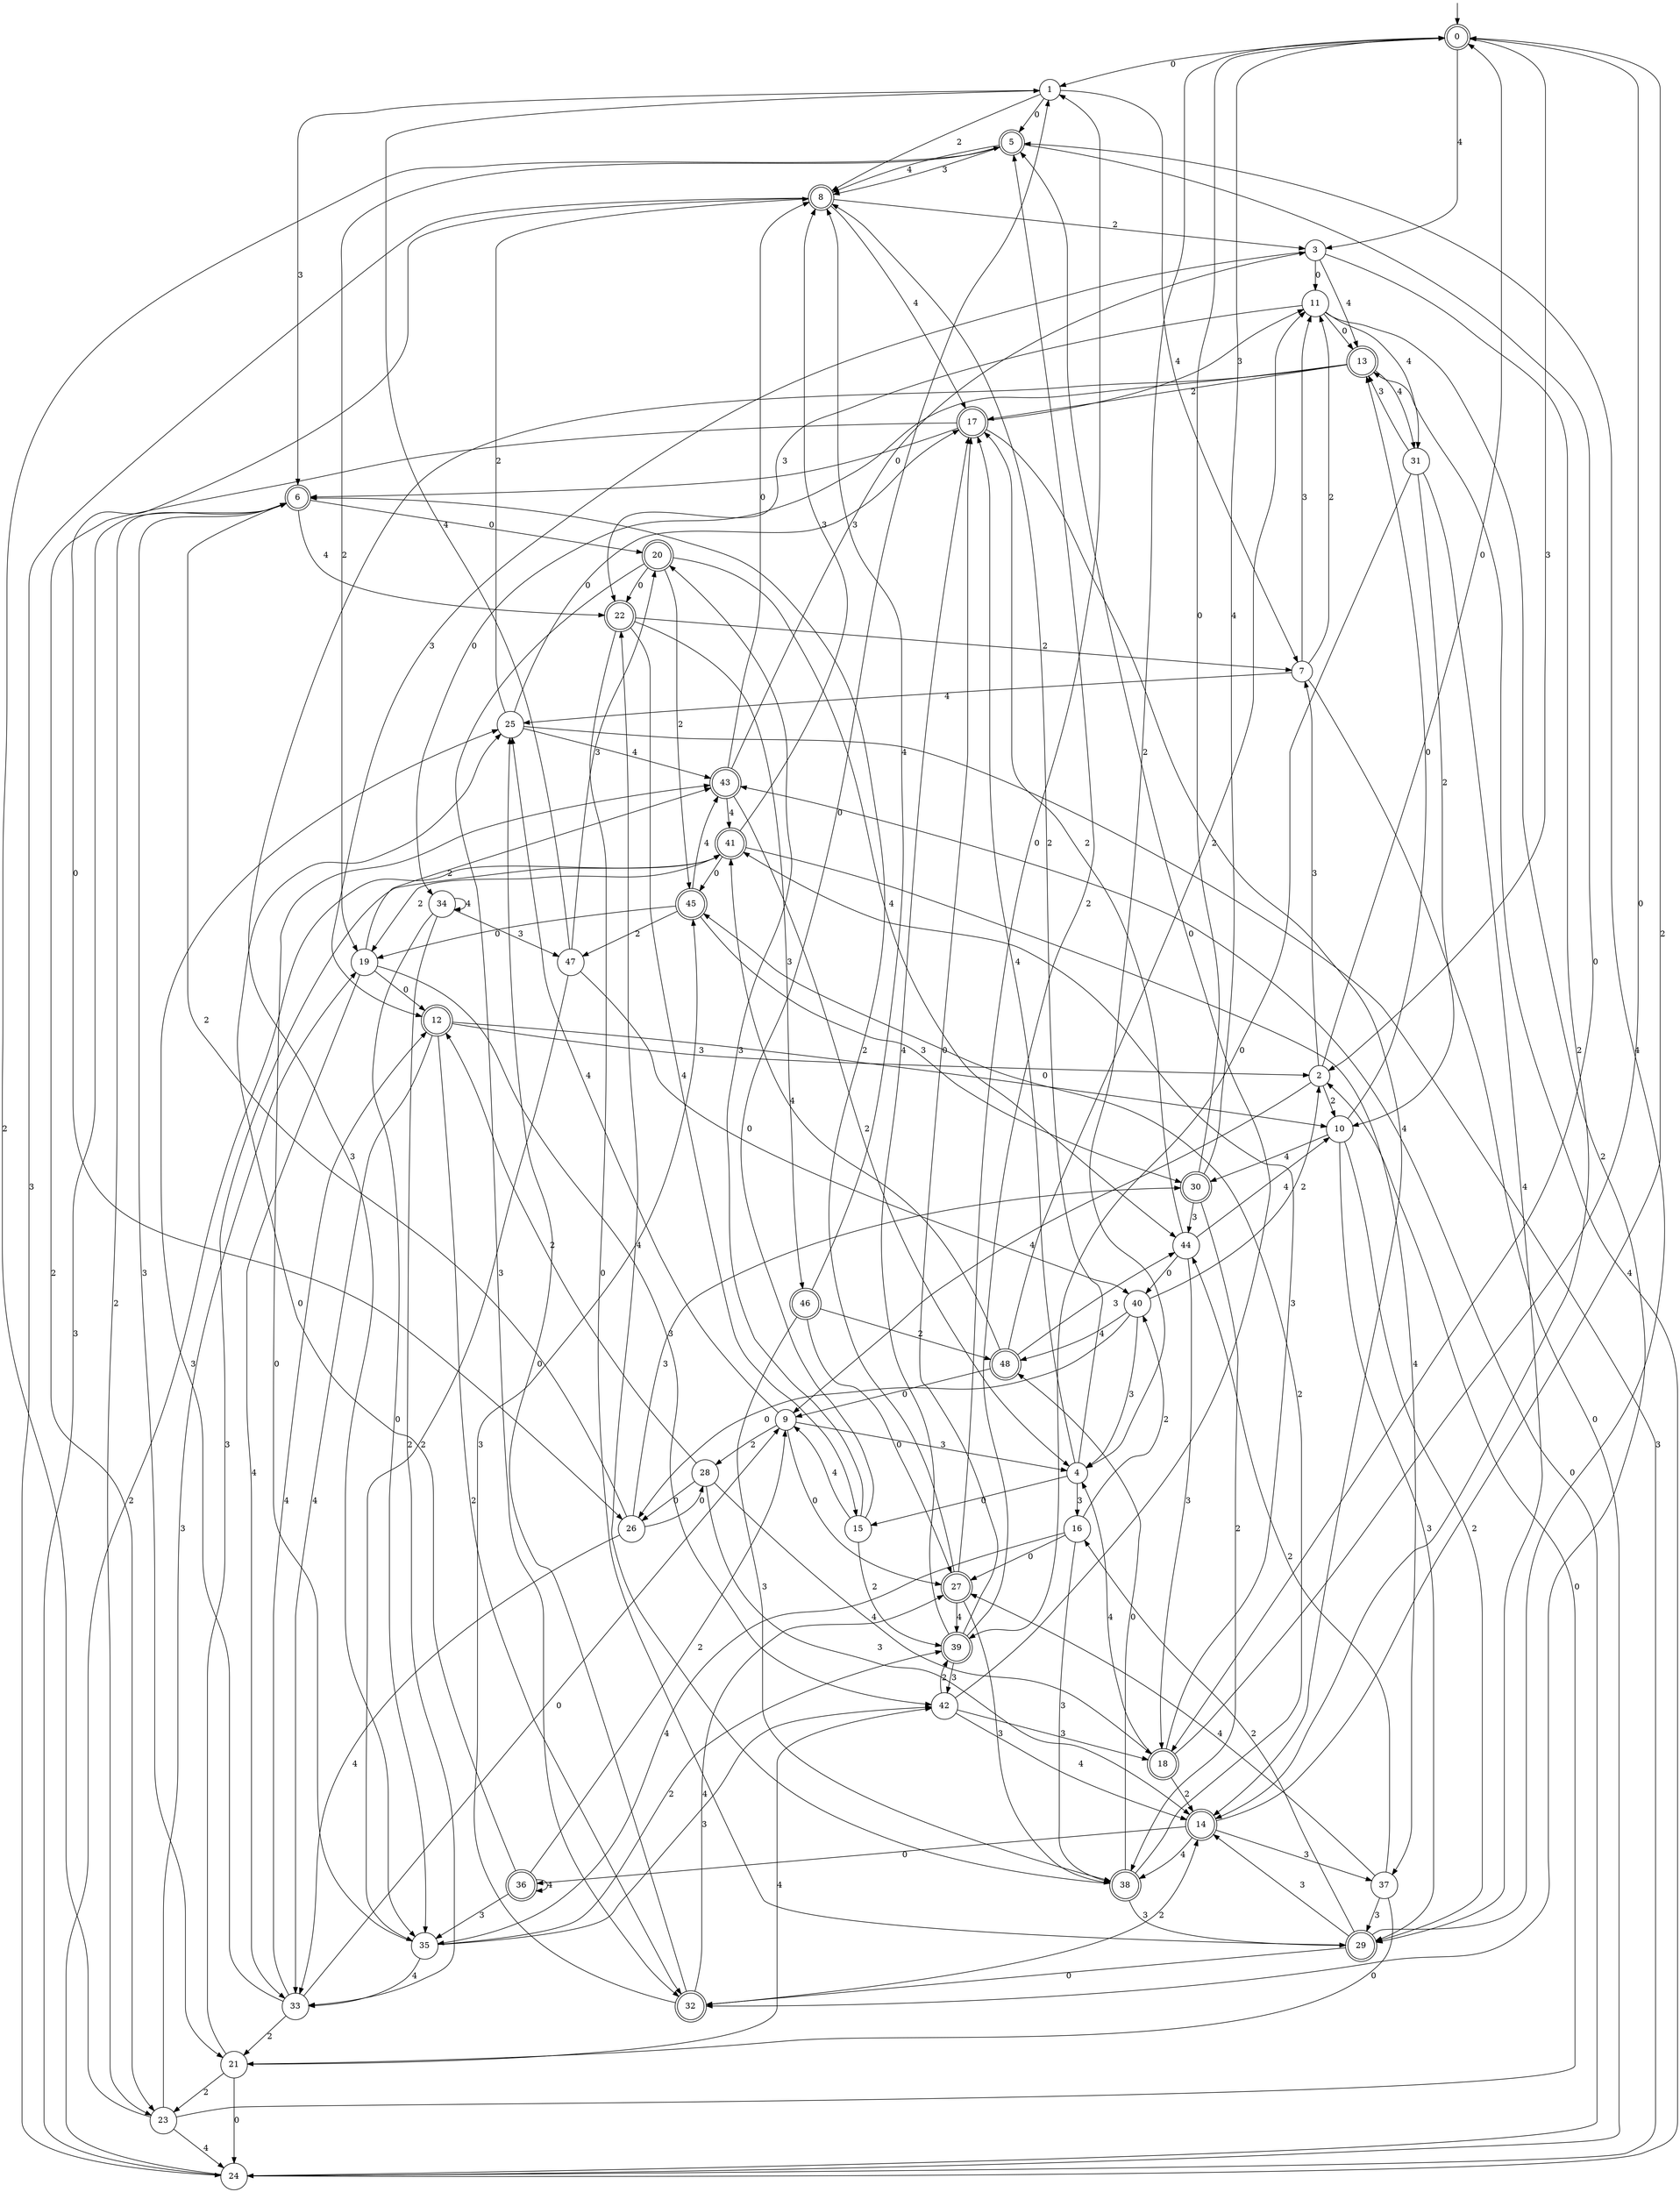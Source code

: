 digraph g {

	s0 [shape="doublecircle" label="0"];
	s1 [shape="circle" label="1"];
	s2 [shape="circle" label="2"];
	s3 [shape="circle" label="3"];
	s4 [shape="circle" label="4"];
	s5 [shape="doublecircle" label="5"];
	s6 [shape="doublecircle" label="6"];
	s7 [shape="circle" label="7"];
	s8 [shape="doublecircle" label="8"];
	s9 [shape="circle" label="9"];
	s10 [shape="circle" label="10"];
	s11 [shape="circle" label="11"];
	s12 [shape="doublecircle" label="12"];
	s13 [shape="doublecircle" label="13"];
	s14 [shape="doublecircle" label="14"];
	s15 [shape="circle" label="15"];
	s16 [shape="circle" label="16"];
	s17 [shape="doublecircle" label="17"];
	s18 [shape="doublecircle" label="18"];
	s19 [shape="circle" label="19"];
	s20 [shape="doublecircle" label="20"];
	s21 [shape="circle" label="21"];
	s22 [shape="doublecircle" label="22"];
	s23 [shape="circle" label="23"];
	s24 [shape="circle" label="24"];
	s25 [shape="circle" label="25"];
	s26 [shape="circle" label="26"];
	s27 [shape="doublecircle" label="27"];
	s28 [shape="circle" label="28"];
	s29 [shape="doublecircle" label="29"];
	s30 [shape="doublecircle" label="30"];
	s31 [shape="circle" label="31"];
	s32 [shape="doublecircle" label="32"];
	s33 [shape="circle" label="33"];
	s34 [shape="circle" label="34"];
	s35 [shape="circle" label="35"];
	s36 [shape="doublecircle" label="36"];
	s37 [shape="circle" label="37"];
	s38 [shape="doublecircle" label="38"];
	s39 [shape="doublecircle" label="39"];
	s40 [shape="circle" label="40"];
	s41 [shape="doublecircle" label="41"];
	s42 [shape="circle" label="42"];
	s43 [shape="doublecircle" label="43"];
	s44 [shape="circle" label="44"];
	s45 [shape="doublecircle" label="45"];
	s46 [shape="doublecircle" label="46"];
	s47 [shape="circle" label="47"];
	s48 [shape="doublecircle" label="48"];
	s0 -> s1 [label="0"];
	s0 -> s2 [label="3"];
	s0 -> s3 [label="4"];
	s0 -> s4 [label="2"];
	s1 -> s5 [label="0"];
	s1 -> s6 [label="3"];
	s1 -> s7 [label="4"];
	s1 -> s8 [label="2"];
	s2 -> s0 [label="0"];
	s2 -> s7 [label="3"];
	s2 -> s9 [label="4"];
	s2 -> s10 [label="2"];
	s3 -> s11 [label="0"];
	s3 -> s12 [label="3"];
	s3 -> s13 [label="4"];
	s3 -> s14 [label="2"];
	s4 -> s15 [label="0"];
	s4 -> s16 [label="3"];
	s4 -> s17 [label="4"];
	s4 -> s8 [label="2"];
	s5 -> s18 [label="0"];
	s5 -> s8 [label="3"];
	s5 -> s8 [label="4"];
	s5 -> s19 [label="2"];
	s6 -> s20 [label="0"];
	s6 -> s21 [label="3"];
	s6 -> s22 [label="4"];
	s6 -> s23 [label="2"];
	s7 -> s24 [label="0"];
	s7 -> s11 [label="3"];
	s7 -> s25 [label="4"];
	s7 -> s11 [label="2"];
	s8 -> s26 [label="0"];
	s8 -> s24 [label="3"];
	s8 -> s17 [label="4"];
	s8 -> s3 [label="2"];
	s9 -> s27 [label="0"];
	s9 -> s4 [label="3"];
	s9 -> s25 [label="4"];
	s9 -> s28 [label="2"];
	s10 -> s13 [label="0"];
	s10 -> s29 [label="3"];
	s10 -> s30 [label="4"];
	s10 -> s29 [label="2"];
	s11 -> s13 [label="0"];
	s11 -> s22 [label="3"];
	s11 -> s31 [label="4"];
	s11 -> s32 [label="2"];
	s12 -> s10 [label="0"];
	s12 -> s2 [label="3"];
	s12 -> s33 [label="4"];
	s12 -> s32 [label="2"];
	s13 -> s34 [label="0"];
	s13 -> s35 [label="3"];
	s13 -> s31 [label="4"];
	s13 -> s17 [label="2"];
	s14 -> s36 [label="0"];
	s14 -> s37 [label="3"];
	s14 -> s38 [label="4"];
	s14 -> s0 [label="2"];
	s15 -> s1 [label="0"];
	s15 -> s20 [label="3"];
	s15 -> s9 [label="4"];
	s15 -> s39 [label="2"];
	s16 -> s27 [label="0"];
	s16 -> s38 [label="3"];
	s16 -> s35 [label="4"];
	s16 -> s40 [label="2"];
	s17 -> s6 [label="0"];
	s17 -> s11 [label="3"];
	s17 -> s14 [label="4"];
	s17 -> s23 [label="2"];
	s18 -> s0 [label="0"];
	s18 -> s41 [label="3"];
	s18 -> s4 [label="4"];
	s18 -> s14 [label="2"];
	s19 -> s12 [label="0"];
	s19 -> s42 [label="3"];
	s19 -> s33 [label="4"];
	s19 -> s43 [label="2"];
	s20 -> s22 [label="0"];
	s20 -> s32 [label="3"];
	s20 -> s44 [label="4"];
	s20 -> s45 [label="2"];
	s21 -> s24 [label="0"];
	s21 -> s41 [label="3"];
	s21 -> s42 [label="4"];
	s21 -> s23 [label="2"];
	s22 -> s29 [label="0"];
	s22 -> s46 [label="3"];
	s22 -> s15 [label="4"];
	s22 -> s7 [label="2"];
	s23 -> s2 [label="0"];
	s23 -> s19 [label="3"];
	s23 -> s24 [label="4"];
	s23 -> s5 [label="2"];
	s24 -> s43 [label="0"];
	s24 -> s6 [label="3"];
	s24 -> s13 [label="4"];
	s24 -> s41 [label="2"];
	s25 -> s17 [label="0"];
	s25 -> s24 [label="3"];
	s25 -> s43 [label="4"];
	s25 -> s8 [label="2"];
	s26 -> s28 [label="0"];
	s26 -> s30 [label="3"];
	s26 -> s33 [label="4"];
	s26 -> s6 [label="2"];
	s27 -> s1 [label="0"];
	s27 -> s38 [label="3"];
	s27 -> s39 [label="4"];
	s27 -> s6 [label="2"];
	s28 -> s26 [label="0"];
	s28 -> s14 [label="3"];
	s28 -> s18 [label="4"];
	s28 -> s12 [label="2"];
	s29 -> s32 [label="0"];
	s29 -> s14 [label="3"];
	s29 -> s5 [label="4"];
	s29 -> s16 [label="2"];
	s30 -> s0 [label="0"];
	s30 -> s44 [label="3"];
	s30 -> s0 [label="4"];
	s30 -> s38 [label="2"];
	s31 -> s39 [label="0"];
	s31 -> s13 [label="3"];
	s31 -> s29 [label="4"];
	s31 -> s10 [label="2"];
	s32 -> s25 [label="0"];
	s32 -> s45 [label="3"];
	s32 -> s27 [label="4"];
	s32 -> s14 [label="2"];
	s33 -> s9 [label="0"];
	s33 -> s25 [label="3"];
	s33 -> s12 [label="4"];
	s33 -> s21 [label="2"];
	s34 -> s35 [label="0"];
	s34 -> s47 [label="3"];
	s34 -> s34 [label="4"];
	s34 -> s33 [label="2"];
	s35 -> s43 [label="0"];
	s35 -> s42 [label="3"];
	s35 -> s33 [label="4"];
	s35 -> s39 [label="2"];
	s36 -> s25 [label="0"];
	s36 -> s35 [label="3"];
	s36 -> s36 [label="4"];
	s36 -> s9 [label="2"];
	s37 -> s21 [label="0"];
	s37 -> s29 [label="3"];
	s37 -> s27 [label="4"];
	s37 -> s44 [label="2"];
	s38 -> s48 [label="0"];
	s38 -> s29 [label="3"];
	s38 -> s22 [label="4"];
	s38 -> s45 [label="2"];
	s39 -> s17 [label="0"];
	s39 -> s42 [label="3"];
	s39 -> s17 [label="4"];
	s39 -> s5 [label="2"];
	s40 -> s26 [label="0"];
	s40 -> s4 [label="3"];
	s40 -> s48 [label="4"];
	s40 -> s2 [label="2"];
	s41 -> s45 [label="0"];
	s41 -> s8 [label="3"];
	s41 -> s37 [label="4"];
	s41 -> s19 [label="2"];
	s42 -> s5 [label="0"];
	s42 -> s18 [label="3"];
	s42 -> s14 [label="4"];
	s42 -> s39 [label="2"];
	s43 -> s8 [label="0"];
	s43 -> s3 [label="3"];
	s43 -> s41 [label="4"];
	s43 -> s4 [label="2"];
	s44 -> s40 [label="0"];
	s44 -> s18 [label="3"];
	s44 -> s10 [label="4"];
	s44 -> s17 [label="2"];
	s45 -> s19 [label="0"];
	s45 -> s30 [label="3"];
	s45 -> s43 [label="4"];
	s45 -> s47 [label="2"];
	s46 -> s27 [label="0"];
	s46 -> s38 [label="3"];
	s46 -> s8 [label="4"];
	s46 -> s48 [label="2"];
	s47 -> s40 [label="0"];
	s47 -> s20 [label="3"];
	s47 -> s1 [label="4"];
	s47 -> s35 [label="2"];
	s48 -> s9 [label="0"];
	s48 -> s44 [label="3"];
	s48 -> s41 [label="4"];
	s48 -> s11 [label="2"];

__start0 [label="" shape="none" width="0" height="0"];
__start0 -> s0;

}
